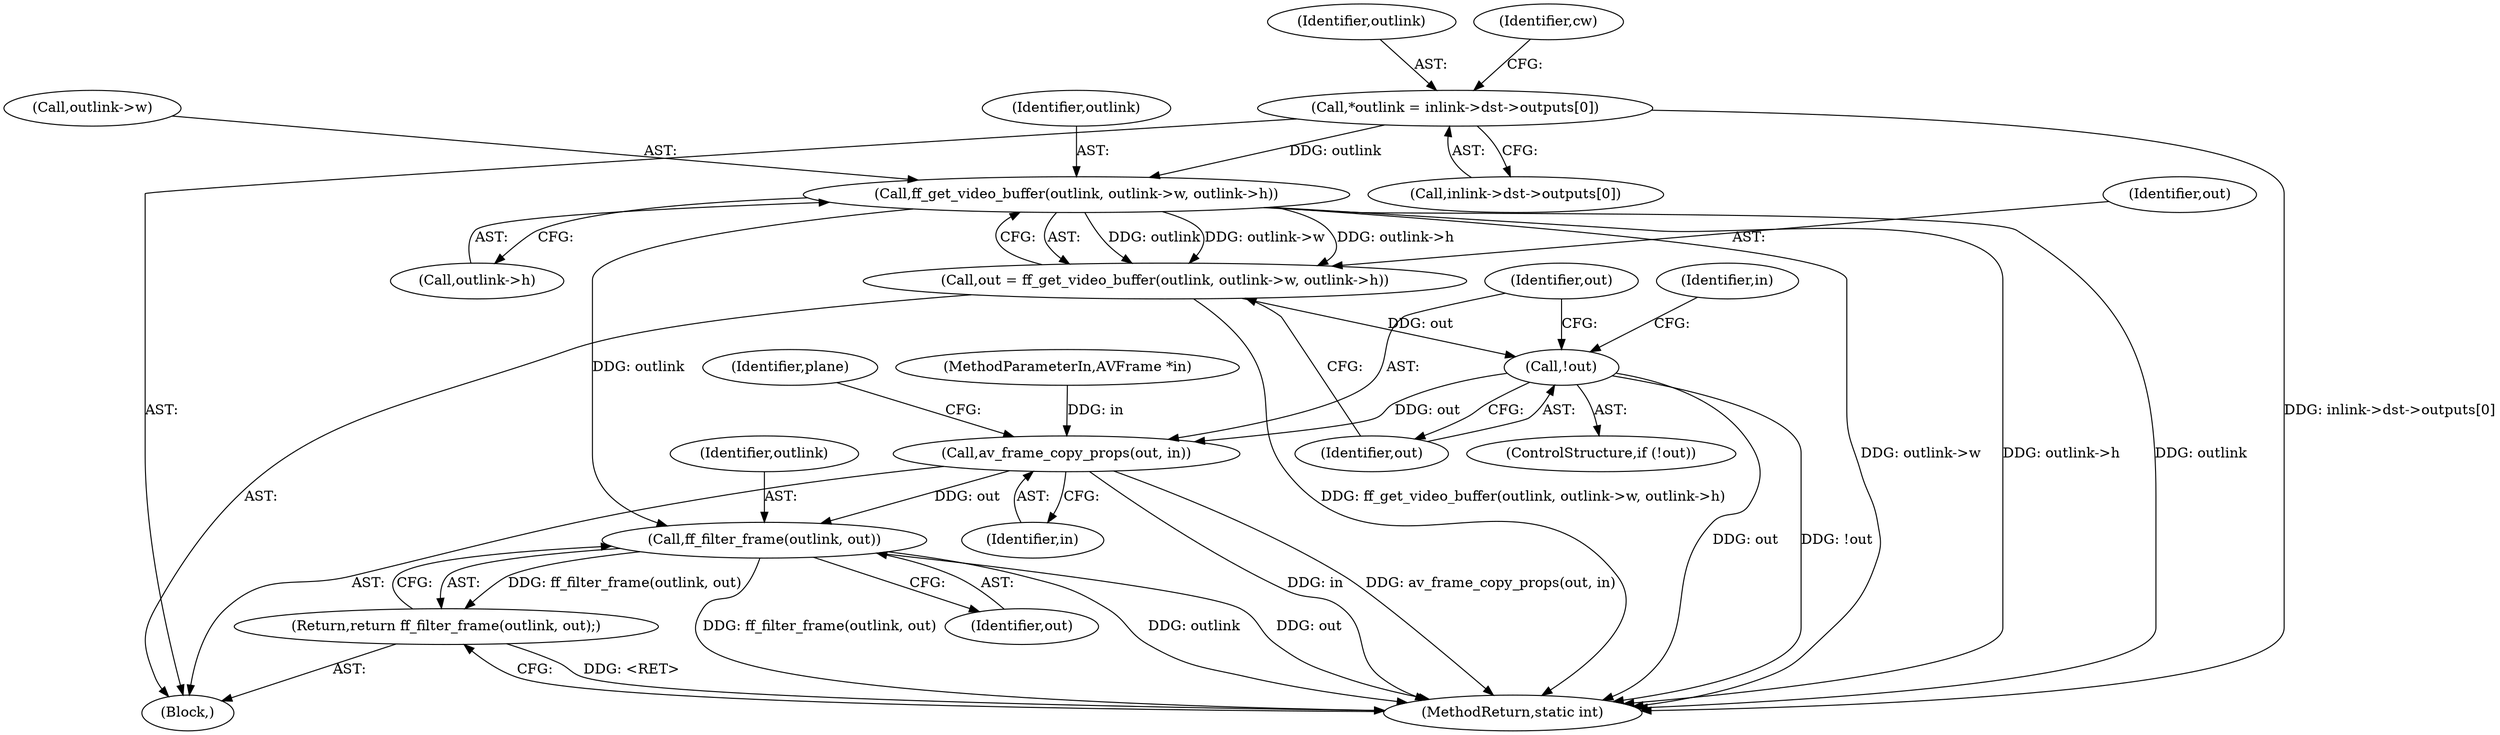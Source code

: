 digraph "0_FFmpeg_e43a0a232dbf6d3c161823c2e07c52e76227a1bc@array" {
"1000117" [label="(Call,*outlink = inlink->dst->outputs[0])"];
"1000156" [label="(Call,ff_get_video_buffer(outlink, outlink->w, outlink->h))"];
"1000154" [label="(Call,out = ff_get_video_buffer(outlink, outlink->w, outlink->h))"];
"1000165" [label="(Call,!out)"];
"1000174" [label="(Call,av_frame_copy_props(out, in))"];
"1000303" [label="(Call,ff_filter_frame(outlink, out))"];
"1000302" [label="(Return,return ff_filter_frame(outlink, out);)"];
"1000154" [label="(Call,out = ff_get_video_buffer(outlink, outlink->w, outlink->h))"];
"1000306" [label="(MethodReturn,static int)"];
"1000175" [label="(Identifier,out)"];
"1000176" [label="(Identifier,in)"];
"1000117" [label="(Call,*outlink = inlink->dst->outputs[0])"];
"1000119" [label="(Call,inlink->dst->outputs[0])"];
"1000155" [label="(Identifier,out)"];
"1000302" [label="(Return,return ff_filter_frame(outlink, out);)"];
"1000179" [label="(Identifier,plane)"];
"1000174" [label="(Call,av_frame_copy_props(out, in))"];
"1000170" [label="(Identifier,in)"];
"1000166" [label="(Identifier,out)"];
"1000161" [label="(Call,outlink->h)"];
"1000305" [label="(Identifier,out)"];
"1000164" [label="(ControlStructure,if (!out))"];
"1000118" [label="(Identifier,outlink)"];
"1000165" [label="(Call,!out)"];
"1000156" [label="(Call,ff_get_video_buffer(outlink, outlink->w, outlink->h))"];
"1000303" [label="(Call,ff_filter_frame(outlink, out))"];
"1000304" [label="(Identifier,outlink)"];
"1000158" [label="(Call,outlink->w)"];
"1000103" [label="(Block,)"];
"1000130" [label="(Identifier,cw)"];
"1000157" [label="(Identifier,outlink)"];
"1000102" [label="(MethodParameterIn,AVFrame *in)"];
"1000117" -> "1000103"  [label="AST: "];
"1000117" -> "1000119"  [label="CFG: "];
"1000118" -> "1000117"  [label="AST: "];
"1000119" -> "1000117"  [label="AST: "];
"1000130" -> "1000117"  [label="CFG: "];
"1000117" -> "1000306"  [label="DDG: inlink->dst->outputs[0]"];
"1000117" -> "1000156"  [label="DDG: outlink"];
"1000156" -> "1000154"  [label="AST: "];
"1000156" -> "1000161"  [label="CFG: "];
"1000157" -> "1000156"  [label="AST: "];
"1000158" -> "1000156"  [label="AST: "];
"1000161" -> "1000156"  [label="AST: "];
"1000154" -> "1000156"  [label="CFG: "];
"1000156" -> "1000306"  [label="DDG: outlink"];
"1000156" -> "1000306"  [label="DDG: outlink->w"];
"1000156" -> "1000306"  [label="DDG: outlink->h"];
"1000156" -> "1000154"  [label="DDG: outlink"];
"1000156" -> "1000154"  [label="DDG: outlink->w"];
"1000156" -> "1000154"  [label="DDG: outlink->h"];
"1000156" -> "1000303"  [label="DDG: outlink"];
"1000154" -> "1000103"  [label="AST: "];
"1000155" -> "1000154"  [label="AST: "];
"1000166" -> "1000154"  [label="CFG: "];
"1000154" -> "1000306"  [label="DDG: ff_get_video_buffer(outlink, outlink->w, outlink->h)"];
"1000154" -> "1000165"  [label="DDG: out"];
"1000165" -> "1000164"  [label="AST: "];
"1000165" -> "1000166"  [label="CFG: "];
"1000166" -> "1000165"  [label="AST: "];
"1000170" -> "1000165"  [label="CFG: "];
"1000175" -> "1000165"  [label="CFG: "];
"1000165" -> "1000306"  [label="DDG: out"];
"1000165" -> "1000306"  [label="DDG: !out"];
"1000165" -> "1000174"  [label="DDG: out"];
"1000174" -> "1000103"  [label="AST: "];
"1000174" -> "1000176"  [label="CFG: "];
"1000175" -> "1000174"  [label="AST: "];
"1000176" -> "1000174"  [label="AST: "];
"1000179" -> "1000174"  [label="CFG: "];
"1000174" -> "1000306"  [label="DDG: in"];
"1000174" -> "1000306"  [label="DDG: av_frame_copy_props(out, in)"];
"1000102" -> "1000174"  [label="DDG: in"];
"1000174" -> "1000303"  [label="DDG: out"];
"1000303" -> "1000302"  [label="AST: "];
"1000303" -> "1000305"  [label="CFG: "];
"1000304" -> "1000303"  [label="AST: "];
"1000305" -> "1000303"  [label="AST: "];
"1000302" -> "1000303"  [label="CFG: "];
"1000303" -> "1000306"  [label="DDG: ff_filter_frame(outlink, out)"];
"1000303" -> "1000306"  [label="DDG: outlink"];
"1000303" -> "1000306"  [label="DDG: out"];
"1000303" -> "1000302"  [label="DDG: ff_filter_frame(outlink, out)"];
"1000302" -> "1000103"  [label="AST: "];
"1000306" -> "1000302"  [label="CFG: "];
"1000302" -> "1000306"  [label="DDG: <RET>"];
}
